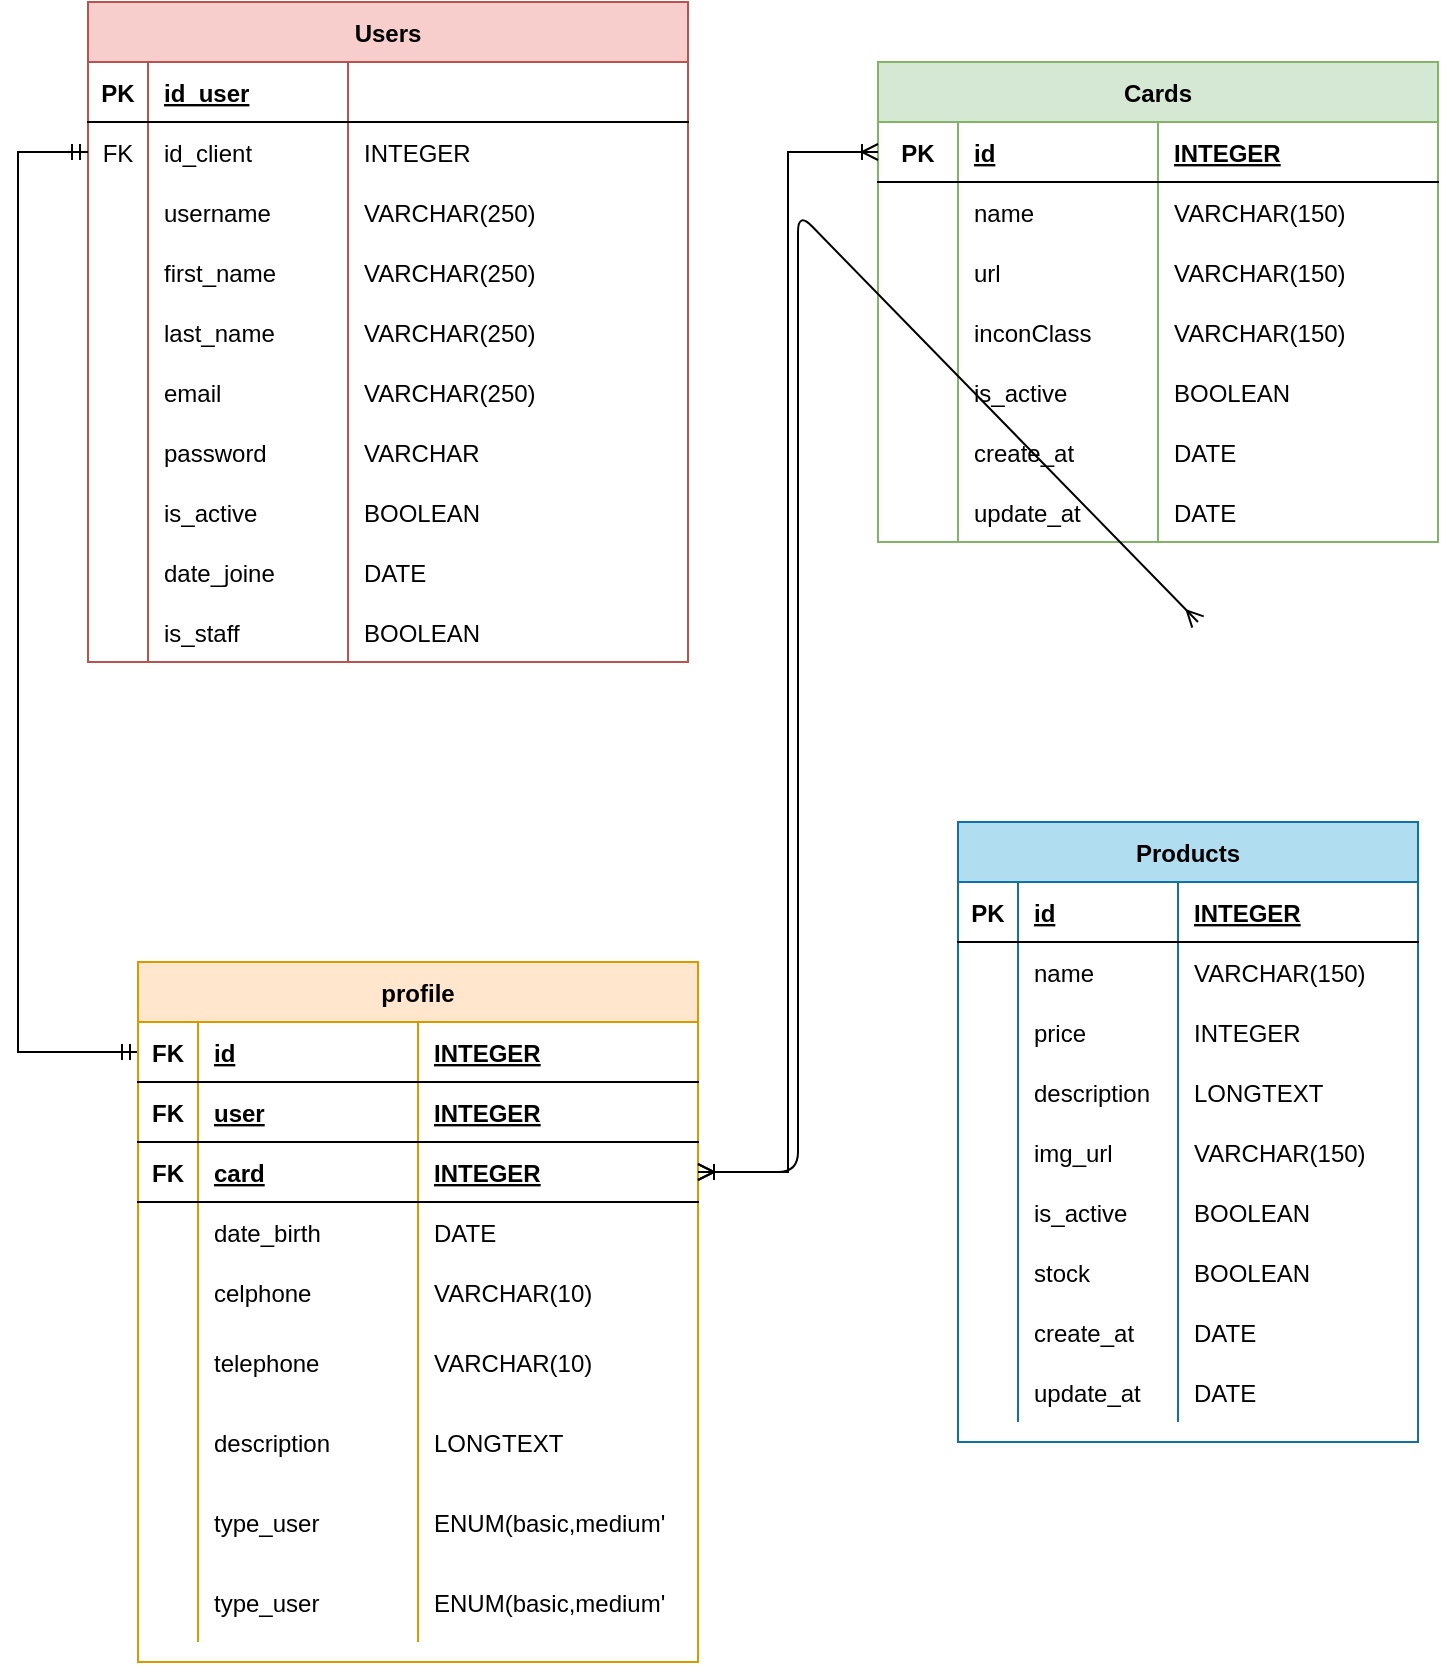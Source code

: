 <mxfile version="13.10.1" type="github">
  <diagram id="R2lEEEUBdFMjLlhIrx00" name="Page-1">
    <mxGraphModel dx="901" dy="584" grid="1" gridSize="10" guides="1" tooltips="1" connect="1" arrows="1" fold="1" page="1" pageScale="1" pageWidth="850" pageHeight="1100" math="0" shadow="0" extFonts="Permanent Marker^https://fonts.googleapis.com/css?family=Permanent+Marker">
      <root>
        <mxCell id="0" />
        <mxCell id="1" parent="0" />
        <mxCell id="mPvO8-B9MYTrUr54jOlE-1" value="Users" style="shape=table;startSize=30;container=1;collapsible=1;childLayout=tableLayout;fixedRows=1;rowLines=0;fontStyle=1;align=center;resizeLast=1;fillColor=#f8cecc;strokeColor=#b85450;" parent="1" vertex="1">
          <mxGeometry x="105" y="80" width="300" height="330" as="geometry" />
        </mxCell>
        <mxCell id="mPvO8-B9MYTrUr54jOlE-2" value="" style="shape=partialRectangle;collapsible=0;dropTarget=0;pointerEvents=0;fillColor=none;top=0;left=0;bottom=1;right=0;points=[[0,0.5],[1,0.5]];portConstraint=eastwest;" parent="mPvO8-B9MYTrUr54jOlE-1" vertex="1">
          <mxGeometry y="30" width="300" height="30" as="geometry" />
        </mxCell>
        <mxCell id="mPvO8-B9MYTrUr54jOlE-3" value="PK" style="shape=partialRectangle;connectable=0;fillColor=none;top=0;left=0;bottom=0;right=0;fontStyle=1;overflow=hidden;" parent="mPvO8-B9MYTrUr54jOlE-2" vertex="1">
          <mxGeometry width="30" height="30" as="geometry" />
        </mxCell>
        <mxCell id="mPvO8-B9MYTrUr54jOlE-4" value="id_user" style="shape=partialRectangle;connectable=0;fillColor=none;top=0;left=0;bottom=0;right=0;align=left;spacingLeft=6;fontStyle=5;overflow=hidden;" parent="mPvO8-B9MYTrUr54jOlE-2" vertex="1">
          <mxGeometry x="30" width="100" height="30" as="geometry" />
        </mxCell>
        <mxCell id="VQfbgfH-gFWHh1KLiUKn-1" style="shape=partialRectangle;connectable=0;fillColor=none;top=0;left=0;bottom=0;right=0;align=left;spacingLeft=6;fontStyle=5;overflow=hidden;" vertex="1" parent="mPvO8-B9MYTrUr54jOlE-2">
          <mxGeometry x="130" width="170" height="30" as="geometry" />
        </mxCell>
        <mxCell id="mPvO8-B9MYTrUr54jOlE-11" value="" style="shape=partialRectangle;collapsible=0;dropTarget=0;pointerEvents=0;fillColor=none;top=0;left=0;bottom=0;right=0;points=[[0,0.5],[1,0.5]];portConstraint=eastwest;" parent="mPvO8-B9MYTrUr54jOlE-1" vertex="1">
          <mxGeometry y="60" width="300" height="30" as="geometry" />
        </mxCell>
        <mxCell id="mPvO8-B9MYTrUr54jOlE-12" value="FK" style="shape=partialRectangle;connectable=0;fillColor=none;top=0;left=0;bottom=0;right=0;editable=1;overflow=hidden;" parent="mPvO8-B9MYTrUr54jOlE-11" vertex="1">
          <mxGeometry width="30" height="30" as="geometry" />
        </mxCell>
        <mxCell id="mPvO8-B9MYTrUr54jOlE-13" value="id_client" style="shape=partialRectangle;connectable=0;fillColor=none;top=0;left=0;bottom=0;right=0;align=left;spacingLeft=6;overflow=hidden;" parent="mPvO8-B9MYTrUr54jOlE-11" vertex="1">
          <mxGeometry x="30" width="100" height="30" as="geometry" />
        </mxCell>
        <mxCell id="VQfbgfH-gFWHh1KLiUKn-2" value="INTEGER" style="shape=partialRectangle;connectable=0;fillColor=none;top=0;left=0;bottom=0;right=0;align=left;spacingLeft=6;overflow=hidden;" vertex="1" parent="mPvO8-B9MYTrUr54jOlE-11">
          <mxGeometry x="130" width="170" height="30" as="geometry" />
        </mxCell>
        <mxCell id="mPvO8-B9MYTrUr54jOlE-5" value="" style="shape=partialRectangle;collapsible=0;dropTarget=0;pointerEvents=0;fillColor=none;top=0;left=0;bottom=0;right=0;points=[[0,0.5],[1,0.5]];portConstraint=eastwest;" parent="mPvO8-B9MYTrUr54jOlE-1" vertex="1">
          <mxGeometry y="90" width="300" height="30" as="geometry" />
        </mxCell>
        <mxCell id="mPvO8-B9MYTrUr54jOlE-6" value="" style="shape=partialRectangle;connectable=0;fillColor=none;top=0;left=0;bottom=0;right=0;editable=1;overflow=hidden;" parent="mPvO8-B9MYTrUr54jOlE-5" vertex="1">
          <mxGeometry width="30" height="30" as="geometry" />
        </mxCell>
        <mxCell id="mPvO8-B9MYTrUr54jOlE-7" value="username" style="shape=partialRectangle;connectable=0;fillColor=none;top=0;left=0;bottom=0;right=0;align=left;spacingLeft=6;overflow=hidden;" parent="mPvO8-B9MYTrUr54jOlE-5" vertex="1">
          <mxGeometry x="30" width="100" height="30" as="geometry" />
        </mxCell>
        <mxCell id="VQfbgfH-gFWHh1KLiUKn-3" value="VARCHAR(250)" style="shape=partialRectangle;connectable=0;fillColor=none;top=0;left=0;bottom=0;right=0;align=left;spacingLeft=6;overflow=hidden;" vertex="1" parent="mPvO8-B9MYTrUr54jOlE-5">
          <mxGeometry x="130" width="170" height="30" as="geometry" />
        </mxCell>
        <mxCell id="mPvO8-B9MYTrUr54jOlE-31" value="" style="shape=partialRectangle;collapsible=0;dropTarget=0;pointerEvents=0;fillColor=none;top=0;left=0;bottom=0;right=0;points=[[0,0.5],[1,0.5]];portConstraint=eastwest;" parent="mPvO8-B9MYTrUr54jOlE-1" vertex="1">
          <mxGeometry y="120" width="300" height="30" as="geometry" />
        </mxCell>
        <mxCell id="mPvO8-B9MYTrUr54jOlE-32" value="" style="shape=partialRectangle;connectable=0;fillColor=none;top=0;left=0;bottom=0;right=0;editable=1;overflow=hidden;" parent="mPvO8-B9MYTrUr54jOlE-31" vertex="1">
          <mxGeometry width="30" height="30" as="geometry" />
        </mxCell>
        <mxCell id="mPvO8-B9MYTrUr54jOlE-33" value="first_name" style="shape=partialRectangle;connectable=0;fillColor=none;top=0;left=0;bottom=0;right=0;align=left;spacingLeft=6;overflow=hidden;" parent="mPvO8-B9MYTrUr54jOlE-31" vertex="1">
          <mxGeometry x="30" width="100" height="30" as="geometry" />
        </mxCell>
        <mxCell id="VQfbgfH-gFWHh1KLiUKn-4" value="VARCHAR(250)" style="shape=partialRectangle;connectable=0;fillColor=none;top=0;left=0;bottom=0;right=0;align=left;spacingLeft=6;overflow=hidden;" vertex="1" parent="mPvO8-B9MYTrUr54jOlE-31">
          <mxGeometry x="130" width="170" height="30" as="geometry" />
        </mxCell>
        <mxCell id="mPvO8-B9MYTrUr54jOlE-34" value="" style="shape=partialRectangle;collapsible=0;dropTarget=0;pointerEvents=0;fillColor=none;top=0;left=0;bottom=0;right=0;points=[[0,0.5],[1,0.5]];portConstraint=eastwest;" parent="mPvO8-B9MYTrUr54jOlE-1" vertex="1">
          <mxGeometry y="150" width="300" height="30" as="geometry" />
        </mxCell>
        <mxCell id="mPvO8-B9MYTrUr54jOlE-35" value="" style="shape=partialRectangle;connectable=0;fillColor=none;top=0;left=0;bottom=0;right=0;editable=1;overflow=hidden;" parent="mPvO8-B9MYTrUr54jOlE-34" vertex="1">
          <mxGeometry width="30" height="30" as="geometry" />
        </mxCell>
        <mxCell id="mPvO8-B9MYTrUr54jOlE-36" value="last_name" style="shape=partialRectangle;connectable=0;fillColor=none;top=0;left=0;bottom=0;right=0;align=left;spacingLeft=6;overflow=hidden;" parent="mPvO8-B9MYTrUr54jOlE-34" vertex="1">
          <mxGeometry x="30" width="100" height="30" as="geometry" />
        </mxCell>
        <mxCell id="VQfbgfH-gFWHh1KLiUKn-5" value="VARCHAR(250)" style="shape=partialRectangle;connectable=0;fillColor=none;top=0;left=0;bottom=0;right=0;align=left;spacingLeft=6;overflow=hidden;" vertex="1" parent="mPvO8-B9MYTrUr54jOlE-34">
          <mxGeometry x="130" width="170" height="30" as="geometry" />
        </mxCell>
        <mxCell id="mPvO8-B9MYTrUr54jOlE-46" value="" style="shape=partialRectangle;collapsible=0;dropTarget=0;pointerEvents=0;fillColor=none;top=0;left=0;bottom=0;right=0;points=[[0,0.5],[1,0.5]];portConstraint=eastwest;" parent="mPvO8-B9MYTrUr54jOlE-1" vertex="1">
          <mxGeometry y="180" width="300" height="30" as="geometry" />
        </mxCell>
        <mxCell id="mPvO8-B9MYTrUr54jOlE-47" value="" style="shape=partialRectangle;connectable=0;fillColor=none;top=0;left=0;bottom=0;right=0;editable=1;overflow=hidden;" parent="mPvO8-B9MYTrUr54jOlE-46" vertex="1">
          <mxGeometry width="30" height="30" as="geometry" />
        </mxCell>
        <mxCell id="mPvO8-B9MYTrUr54jOlE-48" value="email" style="shape=partialRectangle;connectable=0;fillColor=none;top=0;left=0;bottom=0;right=0;align=left;spacingLeft=6;overflow=hidden;" parent="mPvO8-B9MYTrUr54jOlE-46" vertex="1">
          <mxGeometry x="30" width="100" height="30" as="geometry" />
        </mxCell>
        <mxCell id="VQfbgfH-gFWHh1KLiUKn-6" value="VARCHAR(250)" style="shape=partialRectangle;connectable=0;fillColor=none;top=0;left=0;bottom=0;right=0;align=left;spacingLeft=6;overflow=hidden;" vertex="1" parent="mPvO8-B9MYTrUr54jOlE-46">
          <mxGeometry x="130" width="170" height="30" as="geometry" />
        </mxCell>
        <mxCell id="mPvO8-B9MYTrUr54jOlE-8" value="" style="shape=partialRectangle;collapsible=0;dropTarget=0;pointerEvents=0;fillColor=none;top=0;left=0;bottom=0;right=0;points=[[0,0.5],[1,0.5]];portConstraint=eastwest;" parent="mPvO8-B9MYTrUr54jOlE-1" vertex="1">
          <mxGeometry y="210" width="300" height="30" as="geometry" />
        </mxCell>
        <mxCell id="mPvO8-B9MYTrUr54jOlE-9" value="" style="shape=partialRectangle;connectable=0;fillColor=none;top=0;left=0;bottom=0;right=0;editable=1;overflow=hidden;" parent="mPvO8-B9MYTrUr54jOlE-8" vertex="1">
          <mxGeometry width="30" height="30" as="geometry" />
        </mxCell>
        <mxCell id="mPvO8-B9MYTrUr54jOlE-10" value="password" style="shape=partialRectangle;connectable=0;fillColor=none;top=0;left=0;bottom=0;right=0;align=left;spacingLeft=6;overflow=hidden;" parent="mPvO8-B9MYTrUr54jOlE-8" vertex="1">
          <mxGeometry x="30" width="100" height="30" as="geometry" />
        </mxCell>
        <mxCell id="VQfbgfH-gFWHh1KLiUKn-7" value="VARCHAR" style="shape=partialRectangle;connectable=0;fillColor=none;top=0;left=0;bottom=0;right=0;align=left;spacingLeft=6;overflow=hidden;" vertex="1" parent="mPvO8-B9MYTrUr54jOlE-8">
          <mxGeometry x="130" width="170" height="30" as="geometry" />
        </mxCell>
        <mxCell id="mPvO8-B9MYTrUr54jOlE-52" value="" style="shape=partialRectangle;collapsible=0;dropTarget=0;pointerEvents=0;fillColor=none;top=0;left=0;bottom=0;right=0;points=[[0,0.5],[1,0.5]];portConstraint=eastwest;" parent="mPvO8-B9MYTrUr54jOlE-1" vertex="1">
          <mxGeometry y="240" width="300" height="30" as="geometry" />
        </mxCell>
        <mxCell id="mPvO8-B9MYTrUr54jOlE-53" value="" style="shape=partialRectangle;connectable=0;fillColor=none;top=0;left=0;bottom=0;right=0;editable=1;overflow=hidden;" parent="mPvO8-B9MYTrUr54jOlE-52" vertex="1">
          <mxGeometry width="30" height="30" as="geometry" />
        </mxCell>
        <mxCell id="mPvO8-B9MYTrUr54jOlE-54" value="is_active" style="shape=partialRectangle;connectable=0;fillColor=none;top=0;left=0;bottom=0;right=0;align=left;spacingLeft=6;overflow=hidden;" parent="mPvO8-B9MYTrUr54jOlE-52" vertex="1">
          <mxGeometry x="30" width="100" height="30" as="geometry" />
        </mxCell>
        <mxCell id="VQfbgfH-gFWHh1KLiUKn-8" value="BOOLEAN" style="shape=partialRectangle;connectable=0;fillColor=none;top=0;left=0;bottom=0;right=0;align=left;spacingLeft=6;overflow=hidden;" vertex="1" parent="mPvO8-B9MYTrUr54jOlE-52">
          <mxGeometry x="130" width="170" height="30" as="geometry" />
        </mxCell>
        <mxCell id="VQfbgfH-gFWHh1KLiUKn-76" style="shape=partialRectangle;collapsible=0;dropTarget=0;pointerEvents=0;fillColor=none;top=0;left=0;bottom=0;right=0;points=[[0,0.5],[1,0.5]];portConstraint=eastwest;" vertex="1" parent="mPvO8-B9MYTrUr54jOlE-1">
          <mxGeometry y="270" width="300" height="30" as="geometry" />
        </mxCell>
        <mxCell id="VQfbgfH-gFWHh1KLiUKn-77" style="shape=partialRectangle;connectable=0;fillColor=none;top=0;left=0;bottom=0;right=0;editable=1;overflow=hidden;" vertex="1" parent="VQfbgfH-gFWHh1KLiUKn-76">
          <mxGeometry width="30" height="30" as="geometry" />
        </mxCell>
        <mxCell id="VQfbgfH-gFWHh1KLiUKn-78" value="date_joine" style="shape=partialRectangle;connectable=0;fillColor=none;top=0;left=0;bottom=0;right=0;align=left;spacingLeft=6;overflow=hidden;" vertex="1" parent="VQfbgfH-gFWHh1KLiUKn-76">
          <mxGeometry x="30" width="100" height="30" as="geometry" />
        </mxCell>
        <mxCell id="VQfbgfH-gFWHh1KLiUKn-79" value="DATE" style="shape=partialRectangle;connectable=0;fillColor=none;top=0;left=0;bottom=0;right=0;align=left;spacingLeft=6;overflow=hidden;" vertex="1" parent="VQfbgfH-gFWHh1KLiUKn-76">
          <mxGeometry x="130" width="170" height="30" as="geometry" />
        </mxCell>
        <mxCell id="VQfbgfH-gFWHh1KLiUKn-72" style="shape=partialRectangle;collapsible=0;dropTarget=0;pointerEvents=0;fillColor=none;top=0;left=0;bottom=0;right=0;points=[[0,0.5],[1,0.5]];portConstraint=eastwest;" vertex="1" parent="mPvO8-B9MYTrUr54jOlE-1">
          <mxGeometry y="300" width="300" height="30" as="geometry" />
        </mxCell>
        <mxCell id="VQfbgfH-gFWHh1KLiUKn-73" style="shape=partialRectangle;connectable=0;fillColor=none;top=0;left=0;bottom=0;right=0;editable=1;overflow=hidden;" vertex="1" parent="VQfbgfH-gFWHh1KLiUKn-72">
          <mxGeometry width="30" height="30" as="geometry" />
        </mxCell>
        <mxCell id="VQfbgfH-gFWHh1KLiUKn-74" value="is_staff" style="shape=partialRectangle;connectable=0;fillColor=none;top=0;left=0;bottom=0;right=0;align=left;spacingLeft=6;overflow=hidden;" vertex="1" parent="VQfbgfH-gFWHh1KLiUKn-72">
          <mxGeometry x="30" width="100" height="30" as="geometry" />
        </mxCell>
        <mxCell id="VQfbgfH-gFWHh1KLiUKn-75" value="BOOLEAN" style="shape=partialRectangle;connectable=0;fillColor=none;top=0;left=0;bottom=0;right=0;align=left;spacingLeft=6;overflow=hidden;" vertex="1" parent="VQfbgfH-gFWHh1KLiUKn-72">
          <mxGeometry x="130" width="170" height="30" as="geometry" />
        </mxCell>
        <mxCell id="mPvO8-B9MYTrUr54jOlE-57" style="edgeStyle=orthogonalEdgeStyle;rounded=0;orthogonalLoop=1;jettySize=auto;html=1;exitX=0;exitY=0.5;exitDx=0;exitDy=0;entryX=0;entryY=0.5;entryDx=0;entryDy=0;startArrow=ERmandOne;startFill=0;endArrow=ERmandOne;endFill=0;" parent="1" source="mPvO8-B9MYTrUr54jOlE-11" target="mPvO8-B9MYTrUr54jOlE-28" edge="1">
          <mxGeometry relative="1" as="geometry">
            <Array as="points">
              <mxPoint x="70" y="155" />
              <mxPoint x="70" y="605" />
            </Array>
          </mxGeometry>
        </mxCell>
        <mxCell id="mPvO8-B9MYTrUr54jOlE-27" value="profile" style="shape=table;startSize=30;container=1;collapsible=1;childLayout=tableLayout;fixedRows=1;rowLines=0;fontStyle=1;align=center;resizeLast=1;fillColor=#ffe6cc;strokeColor=#d79b00;" parent="1" vertex="1">
          <mxGeometry x="130" y="560" width="280" height="350" as="geometry" />
        </mxCell>
        <mxCell id="mPvO8-B9MYTrUr54jOlE-28" value="" style="shape=partialRectangle;collapsible=0;dropTarget=0;pointerEvents=0;fillColor=none;top=0;left=0;bottom=1;right=0;points=[[0,0.5],[1,0.5]];portConstraint=eastwest;" parent="mPvO8-B9MYTrUr54jOlE-27" vertex="1">
          <mxGeometry y="30" width="280" height="30" as="geometry" />
        </mxCell>
        <mxCell id="mPvO8-B9MYTrUr54jOlE-29" value="FK" style="shape=partialRectangle;connectable=0;fillColor=none;top=0;left=0;bottom=0;right=0;fontStyle=1;overflow=hidden;" parent="mPvO8-B9MYTrUr54jOlE-28" vertex="1">
          <mxGeometry width="30" height="30" as="geometry" />
        </mxCell>
        <mxCell id="mPvO8-B9MYTrUr54jOlE-30" value="id" style="shape=partialRectangle;connectable=0;fillColor=none;top=0;left=0;bottom=0;right=0;align=left;spacingLeft=6;fontStyle=5;overflow=hidden;" parent="mPvO8-B9MYTrUr54jOlE-28" vertex="1">
          <mxGeometry x="30" width="110" height="30" as="geometry" />
        </mxCell>
        <mxCell id="VQfbgfH-gFWHh1KLiUKn-15" value="INTEGER" style="shape=partialRectangle;connectable=0;fillColor=none;top=0;left=0;bottom=0;right=0;align=left;spacingLeft=6;fontStyle=5;overflow=hidden;" vertex="1" parent="mPvO8-B9MYTrUr54jOlE-28">
          <mxGeometry x="140" width="140" height="30" as="geometry" />
        </mxCell>
        <mxCell id="VQfbgfH-gFWHh1KLiUKn-23" value="" style="shape=partialRectangle;collapsible=0;dropTarget=0;pointerEvents=0;fillColor=none;top=0;left=0;bottom=1;right=0;points=[[0,0.5],[1,0.5]];portConstraint=eastwest;" vertex="1" parent="mPvO8-B9MYTrUr54jOlE-27">
          <mxGeometry y="60" width="280" height="30" as="geometry" />
        </mxCell>
        <mxCell id="VQfbgfH-gFWHh1KLiUKn-24" value="FK" style="shape=partialRectangle;connectable=0;fillColor=none;top=0;left=0;bottom=0;right=0;fontStyle=1;overflow=hidden;" vertex="1" parent="VQfbgfH-gFWHh1KLiUKn-23">
          <mxGeometry width="30" height="30" as="geometry" />
        </mxCell>
        <mxCell id="VQfbgfH-gFWHh1KLiUKn-25" value="user" style="shape=partialRectangle;connectable=0;fillColor=none;top=0;left=0;bottom=0;right=0;align=left;spacingLeft=6;fontStyle=5;overflow=hidden;" vertex="1" parent="VQfbgfH-gFWHh1KLiUKn-23">
          <mxGeometry x="30" width="110" height="30" as="geometry" />
        </mxCell>
        <mxCell id="VQfbgfH-gFWHh1KLiUKn-26" value="INTEGER" style="shape=partialRectangle;connectable=0;fillColor=none;top=0;left=0;bottom=0;right=0;align=left;spacingLeft=6;fontStyle=5;overflow=hidden;" vertex="1" parent="VQfbgfH-gFWHh1KLiUKn-23">
          <mxGeometry x="140" width="140" height="30" as="geometry" />
        </mxCell>
        <mxCell id="VQfbgfH-gFWHh1KLiUKn-19" value="" style="shape=partialRectangle;collapsible=0;dropTarget=0;pointerEvents=0;fillColor=none;top=0;left=0;bottom=1;right=0;points=[[0,0.5],[1,0.5]];portConstraint=eastwest;" vertex="1" parent="mPvO8-B9MYTrUr54jOlE-27">
          <mxGeometry y="90" width="280" height="30" as="geometry" />
        </mxCell>
        <mxCell id="VQfbgfH-gFWHh1KLiUKn-20" value="FK" style="shape=partialRectangle;connectable=0;fillColor=none;top=0;left=0;bottom=0;right=0;fontStyle=1;overflow=hidden;" vertex="1" parent="VQfbgfH-gFWHh1KLiUKn-19">
          <mxGeometry width="30" height="30" as="geometry" />
        </mxCell>
        <mxCell id="VQfbgfH-gFWHh1KLiUKn-21" value="card" style="shape=partialRectangle;connectable=0;fillColor=none;top=0;left=0;bottom=0;right=0;align=left;spacingLeft=6;fontStyle=5;overflow=hidden;" vertex="1" parent="VQfbgfH-gFWHh1KLiUKn-19">
          <mxGeometry x="30" width="110" height="30" as="geometry" />
        </mxCell>
        <mxCell id="VQfbgfH-gFWHh1KLiUKn-22" value="INTEGER" style="shape=partialRectangle;connectable=0;fillColor=none;top=0;left=0;bottom=0;right=0;align=left;spacingLeft=6;fontStyle=5;overflow=hidden;" vertex="1" parent="VQfbgfH-gFWHh1KLiUKn-19">
          <mxGeometry x="140" width="140" height="30" as="geometry" />
        </mxCell>
        <mxCell id="mPvO8-B9MYTrUr54jOlE-37" value="" style="shape=partialRectangle;collapsible=0;dropTarget=0;pointerEvents=0;fillColor=none;top=0;left=0;bottom=0;right=0;points=[[0,0.5],[1,0.5]];portConstraint=eastwest;" parent="mPvO8-B9MYTrUr54jOlE-27" vertex="1">
          <mxGeometry y="120" width="280" height="30" as="geometry" />
        </mxCell>
        <mxCell id="mPvO8-B9MYTrUr54jOlE-38" value="" style="shape=partialRectangle;connectable=0;fillColor=none;top=0;left=0;bottom=0;right=0;editable=1;overflow=hidden;" parent="mPvO8-B9MYTrUr54jOlE-37" vertex="1">
          <mxGeometry width="30" height="30" as="geometry" />
        </mxCell>
        <mxCell id="mPvO8-B9MYTrUr54jOlE-39" value="date_birth" style="shape=partialRectangle;connectable=0;fillColor=none;top=0;left=0;bottom=0;right=0;align=left;spacingLeft=6;overflow=hidden;" parent="mPvO8-B9MYTrUr54jOlE-37" vertex="1">
          <mxGeometry x="30" width="110" height="30" as="geometry" />
        </mxCell>
        <mxCell id="VQfbgfH-gFWHh1KLiUKn-16" value="DATE" style="shape=partialRectangle;connectable=0;fillColor=none;top=0;left=0;bottom=0;right=0;align=left;spacingLeft=6;overflow=hidden;" vertex="1" parent="mPvO8-B9MYTrUr54jOlE-37">
          <mxGeometry x="140" width="140" height="30" as="geometry" />
        </mxCell>
        <mxCell id="mPvO8-B9MYTrUr54jOlE-40" value="" style="shape=partialRectangle;collapsible=0;dropTarget=0;pointerEvents=0;fillColor=none;top=0;left=0;bottom=0;right=0;points=[[0,0.5],[1,0.5]];portConstraint=eastwest;" parent="mPvO8-B9MYTrUr54jOlE-27" vertex="1">
          <mxGeometry y="150" width="280" height="30" as="geometry" />
        </mxCell>
        <mxCell id="mPvO8-B9MYTrUr54jOlE-41" value="" style="shape=partialRectangle;connectable=0;fillColor=none;top=0;left=0;bottom=0;right=0;editable=1;overflow=hidden;" parent="mPvO8-B9MYTrUr54jOlE-40" vertex="1">
          <mxGeometry width="30" height="30" as="geometry" />
        </mxCell>
        <mxCell id="mPvO8-B9MYTrUr54jOlE-42" value="celphone" style="shape=partialRectangle;connectable=0;fillColor=none;top=0;left=0;bottom=0;right=0;align=left;spacingLeft=6;overflow=hidden;" parent="mPvO8-B9MYTrUr54jOlE-40" vertex="1">
          <mxGeometry x="30" width="110" height="30" as="geometry" />
        </mxCell>
        <mxCell id="VQfbgfH-gFWHh1KLiUKn-17" value="VARCHAR(10)" style="shape=partialRectangle;connectable=0;fillColor=none;top=0;left=0;bottom=0;right=0;align=left;spacingLeft=6;overflow=hidden;" vertex="1" parent="mPvO8-B9MYTrUr54jOlE-40">
          <mxGeometry x="140" width="140" height="30" as="geometry" />
        </mxCell>
        <mxCell id="mPvO8-B9MYTrUr54jOlE-43" value="" style="shape=partialRectangle;collapsible=0;dropTarget=0;pointerEvents=0;fillColor=none;top=0;left=0;bottom=0;right=0;points=[[0,0.5],[1,0.5]];portConstraint=eastwest;" parent="mPvO8-B9MYTrUr54jOlE-27" vertex="1">
          <mxGeometry y="180" width="280" height="40" as="geometry" />
        </mxCell>
        <mxCell id="mPvO8-B9MYTrUr54jOlE-44" value="" style="shape=partialRectangle;connectable=0;fillColor=none;top=0;left=0;bottom=0;right=0;editable=1;overflow=hidden;" parent="mPvO8-B9MYTrUr54jOlE-43" vertex="1">
          <mxGeometry width="30" height="40" as="geometry" />
        </mxCell>
        <mxCell id="mPvO8-B9MYTrUr54jOlE-45" value="telephone" style="shape=partialRectangle;connectable=0;fillColor=none;top=0;left=0;bottom=0;right=0;align=left;spacingLeft=6;overflow=hidden;" parent="mPvO8-B9MYTrUr54jOlE-43" vertex="1">
          <mxGeometry x="30" width="110" height="40" as="geometry" />
        </mxCell>
        <mxCell id="VQfbgfH-gFWHh1KLiUKn-18" value="VARCHAR(10)" style="shape=partialRectangle;connectable=0;fillColor=none;top=0;left=0;bottom=0;right=0;align=left;spacingLeft=6;overflow=hidden;" vertex="1" parent="mPvO8-B9MYTrUr54jOlE-43">
          <mxGeometry x="140" width="140" height="40" as="geometry" />
        </mxCell>
        <mxCell id="VQfbgfH-gFWHh1KLiUKn-95" value="" style="shape=partialRectangle;collapsible=0;dropTarget=0;pointerEvents=0;fillColor=none;top=0;left=0;bottom=0;right=0;points=[[0,0.5],[1,0.5]];portConstraint=eastwest;" vertex="1" parent="mPvO8-B9MYTrUr54jOlE-27">
          <mxGeometry y="220" width="280" height="40" as="geometry" />
        </mxCell>
        <mxCell id="VQfbgfH-gFWHh1KLiUKn-96" value="" style="shape=partialRectangle;connectable=0;fillColor=none;top=0;left=0;bottom=0;right=0;editable=1;overflow=hidden;" vertex="1" parent="VQfbgfH-gFWHh1KLiUKn-95">
          <mxGeometry width="30" height="40" as="geometry" />
        </mxCell>
        <mxCell id="VQfbgfH-gFWHh1KLiUKn-97" value="description" style="shape=partialRectangle;connectable=0;fillColor=none;top=0;left=0;bottom=0;right=0;align=left;spacingLeft=6;overflow=hidden;" vertex="1" parent="VQfbgfH-gFWHh1KLiUKn-95">
          <mxGeometry x="30" width="110" height="40" as="geometry" />
        </mxCell>
        <mxCell id="VQfbgfH-gFWHh1KLiUKn-98" value="LONGTEXT" style="shape=partialRectangle;connectable=0;fillColor=none;top=0;left=0;bottom=0;right=0;align=left;spacingLeft=6;overflow=hidden;" vertex="1" parent="VQfbgfH-gFWHh1KLiUKn-95">
          <mxGeometry x="140" width="140" height="40" as="geometry" />
        </mxCell>
        <mxCell id="VQfbgfH-gFWHh1KLiUKn-99" value="" style="shape=partialRectangle;collapsible=0;dropTarget=0;pointerEvents=0;fillColor=none;top=0;left=0;bottom=0;right=0;points=[[0,0.5],[1,0.5]];portConstraint=eastwest;" vertex="1" parent="mPvO8-B9MYTrUr54jOlE-27">
          <mxGeometry y="260" width="280" height="40" as="geometry" />
        </mxCell>
        <mxCell id="VQfbgfH-gFWHh1KLiUKn-100" value="" style="shape=partialRectangle;connectable=0;fillColor=none;top=0;left=0;bottom=0;right=0;editable=1;overflow=hidden;" vertex="1" parent="VQfbgfH-gFWHh1KLiUKn-99">
          <mxGeometry width="30" height="40" as="geometry" />
        </mxCell>
        <mxCell id="VQfbgfH-gFWHh1KLiUKn-101" value="type_user" style="shape=partialRectangle;connectable=0;fillColor=none;top=0;left=0;bottom=0;right=0;align=left;spacingLeft=6;overflow=hidden;" vertex="1" parent="VQfbgfH-gFWHh1KLiUKn-99">
          <mxGeometry x="30" width="110" height="40" as="geometry" />
        </mxCell>
        <mxCell id="VQfbgfH-gFWHh1KLiUKn-102" value="ENUM(basic,medium&#39;" style="shape=partialRectangle;connectable=0;fillColor=none;top=0;left=0;bottom=0;right=0;align=left;spacingLeft=6;overflow=hidden;" vertex="1" parent="VQfbgfH-gFWHh1KLiUKn-99">
          <mxGeometry x="140" width="140" height="40" as="geometry" />
        </mxCell>
        <mxCell id="VQfbgfH-gFWHh1KLiUKn-103" value="" style="shape=partialRectangle;collapsible=0;dropTarget=0;pointerEvents=0;fillColor=none;top=0;left=0;bottom=0;right=0;points=[[0,0.5],[1,0.5]];portConstraint=eastwest;" vertex="1" parent="mPvO8-B9MYTrUr54jOlE-27">
          <mxGeometry y="300" width="280" height="40" as="geometry" />
        </mxCell>
        <mxCell id="VQfbgfH-gFWHh1KLiUKn-104" value="" style="shape=partialRectangle;connectable=0;fillColor=none;top=0;left=0;bottom=0;right=0;editable=1;overflow=hidden;" vertex="1" parent="VQfbgfH-gFWHh1KLiUKn-103">
          <mxGeometry width="30" height="40" as="geometry" />
        </mxCell>
        <mxCell id="VQfbgfH-gFWHh1KLiUKn-105" value="type_user" style="shape=partialRectangle;connectable=0;fillColor=none;top=0;left=0;bottom=0;right=0;align=left;spacingLeft=6;overflow=hidden;" vertex="1" parent="VQfbgfH-gFWHh1KLiUKn-103">
          <mxGeometry x="30" width="110" height="40" as="geometry" />
        </mxCell>
        <mxCell id="VQfbgfH-gFWHh1KLiUKn-106" value="ENUM(basic,medium&#39;" style="shape=partialRectangle;connectable=0;fillColor=none;top=0;left=0;bottom=0;right=0;align=left;spacingLeft=6;overflow=hidden;" vertex="1" parent="VQfbgfH-gFWHh1KLiUKn-103">
          <mxGeometry x="140" width="140" height="40" as="geometry" />
        </mxCell>
        <mxCell id="mPvO8-B9MYTrUr54jOlE-73" value="Cards" style="shape=table;startSize=30;container=1;collapsible=1;childLayout=tableLayout;fixedRows=1;rowLines=0;fontStyle=1;align=center;resizeLast=1;fillColor=#d5e8d4;strokeColor=#82b366;" parent="1" vertex="1">
          <mxGeometry x="500" y="110" width="280" height="240" as="geometry" />
        </mxCell>
        <mxCell id="mPvO8-B9MYTrUr54jOlE-74" value="" style="shape=partialRectangle;collapsible=0;dropTarget=0;pointerEvents=0;fillColor=none;top=0;left=0;bottom=1;right=0;points=[[0,0.5],[1,0.5]];portConstraint=eastwest;" parent="mPvO8-B9MYTrUr54jOlE-73" vertex="1">
          <mxGeometry y="30" width="280" height="30" as="geometry" />
        </mxCell>
        <mxCell id="mPvO8-B9MYTrUr54jOlE-75" value="PK" style="shape=partialRectangle;connectable=0;fillColor=none;top=0;left=0;bottom=0;right=0;fontStyle=1;overflow=hidden;" parent="mPvO8-B9MYTrUr54jOlE-74" vertex="1">
          <mxGeometry width="40" height="30" as="geometry" />
        </mxCell>
        <mxCell id="mPvO8-B9MYTrUr54jOlE-76" value="id" style="shape=partialRectangle;connectable=0;fillColor=none;top=0;left=0;bottom=0;right=0;align=left;spacingLeft=6;fontStyle=5;overflow=hidden;" parent="mPvO8-B9MYTrUr54jOlE-74" vertex="1">
          <mxGeometry x="40" width="100" height="30" as="geometry" />
        </mxCell>
        <mxCell id="VQfbgfH-gFWHh1KLiUKn-10" value="INTEGER" style="shape=partialRectangle;connectable=0;fillColor=none;top=0;left=0;bottom=0;right=0;align=left;spacingLeft=6;fontStyle=5;overflow=hidden;" vertex="1" parent="mPvO8-B9MYTrUr54jOlE-74">
          <mxGeometry x="140" width="140" height="30" as="geometry" />
        </mxCell>
        <mxCell id="mPvO8-B9MYTrUr54jOlE-77" value="" style="shape=partialRectangle;collapsible=0;dropTarget=0;pointerEvents=0;fillColor=none;top=0;left=0;bottom=0;right=0;points=[[0,0.5],[1,0.5]];portConstraint=eastwest;" parent="mPvO8-B9MYTrUr54jOlE-73" vertex="1">
          <mxGeometry y="60" width="280" height="30" as="geometry" />
        </mxCell>
        <mxCell id="mPvO8-B9MYTrUr54jOlE-78" value="" style="shape=partialRectangle;connectable=0;fillColor=none;top=0;left=0;bottom=0;right=0;editable=1;overflow=hidden;" parent="mPvO8-B9MYTrUr54jOlE-77" vertex="1">
          <mxGeometry width="40" height="30" as="geometry" />
        </mxCell>
        <mxCell id="mPvO8-B9MYTrUr54jOlE-79" value="name" style="shape=partialRectangle;connectable=0;fillColor=none;top=0;left=0;bottom=0;right=0;align=left;spacingLeft=6;overflow=hidden;" parent="mPvO8-B9MYTrUr54jOlE-77" vertex="1">
          <mxGeometry x="40" width="100" height="30" as="geometry" />
        </mxCell>
        <mxCell id="VQfbgfH-gFWHh1KLiUKn-12" value="VARCHAR(150)" style="shape=partialRectangle;connectable=0;fillColor=none;top=0;left=0;bottom=0;right=0;align=left;spacingLeft=6;overflow=hidden;" vertex="1" parent="mPvO8-B9MYTrUr54jOlE-77">
          <mxGeometry x="140" width="140" height="30" as="geometry" />
        </mxCell>
        <mxCell id="mPvO8-B9MYTrUr54jOlE-80" value="" style="shape=partialRectangle;collapsible=0;dropTarget=0;pointerEvents=0;fillColor=none;top=0;left=0;bottom=0;right=0;points=[[0,0.5],[1,0.5]];portConstraint=eastwest;" parent="mPvO8-B9MYTrUr54jOlE-73" vertex="1">
          <mxGeometry y="90" width="280" height="30" as="geometry" />
        </mxCell>
        <mxCell id="mPvO8-B9MYTrUr54jOlE-81" value="" style="shape=partialRectangle;connectable=0;fillColor=none;top=0;left=0;bottom=0;right=0;editable=1;overflow=hidden;" parent="mPvO8-B9MYTrUr54jOlE-80" vertex="1">
          <mxGeometry width="40" height="30" as="geometry" />
        </mxCell>
        <mxCell id="mPvO8-B9MYTrUr54jOlE-82" value="url" style="shape=partialRectangle;connectable=0;fillColor=none;top=0;left=0;bottom=0;right=0;align=left;spacingLeft=6;overflow=hidden;" parent="mPvO8-B9MYTrUr54jOlE-80" vertex="1">
          <mxGeometry x="40" width="100" height="30" as="geometry" />
        </mxCell>
        <mxCell id="VQfbgfH-gFWHh1KLiUKn-13" value="VARCHAR(150)" style="shape=partialRectangle;connectable=0;fillColor=none;top=0;left=0;bottom=0;right=0;align=left;spacingLeft=6;overflow=hidden;" vertex="1" parent="mPvO8-B9MYTrUr54jOlE-80">
          <mxGeometry x="140" width="140" height="30" as="geometry" />
        </mxCell>
        <mxCell id="VQfbgfH-gFWHh1KLiUKn-80" value="" style="shape=partialRectangle;collapsible=0;dropTarget=0;pointerEvents=0;fillColor=none;top=0;left=0;bottom=0;right=0;points=[[0,0.5],[1,0.5]];portConstraint=eastwest;" vertex="1" parent="mPvO8-B9MYTrUr54jOlE-73">
          <mxGeometry y="120" width="280" height="30" as="geometry" />
        </mxCell>
        <mxCell id="VQfbgfH-gFWHh1KLiUKn-81" value="" style="shape=partialRectangle;connectable=0;fillColor=none;top=0;left=0;bottom=0;right=0;editable=1;overflow=hidden;" vertex="1" parent="VQfbgfH-gFWHh1KLiUKn-80">
          <mxGeometry width="40" height="30" as="geometry" />
        </mxCell>
        <mxCell id="VQfbgfH-gFWHh1KLiUKn-82" value="inconClass" style="shape=partialRectangle;connectable=0;fillColor=none;top=0;left=0;bottom=0;right=0;align=left;spacingLeft=6;overflow=hidden;" vertex="1" parent="VQfbgfH-gFWHh1KLiUKn-80">
          <mxGeometry x="40" width="100" height="30" as="geometry" />
        </mxCell>
        <mxCell id="VQfbgfH-gFWHh1KLiUKn-83" value="VARCHAR(150)" style="shape=partialRectangle;connectable=0;fillColor=none;top=0;left=0;bottom=0;right=0;align=left;spacingLeft=6;overflow=hidden;" vertex="1" parent="VQfbgfH-gFWHh1KLiUKn-80">
          <mxGeometry x="140" width="140" height="30" as="geometry" />
        </mxCell>
        <mxCell id="mPvO8-B9MYTrUr54jOlE-86" value="" style="shape=partialRectangle;collapsible=0;dropTarget=0;pointerEvents=0;fillColor=none;top=0;left=0;bottom=0;right=0;points=[[0,0.5],[1,0.5]];portConstraint=eastwest;" parent="mPvO8-B9MYTrUr54jOlE-73" vertex="1">
          <mxGeometry y="150" width="280" height="30" as="geometry" />
        </mxCell>
        <mxCell id="mPvO8-B9MYTrUr54jOlE-87" value="" style="shape=partialRectangle;connectable=0;fillColor=none;top=0;left=0;bottom=0;right=0;editable=1;overflow=hidden;" parent="mPvO8-B9MYTrUr54jOlE-86" vertex="1">
          <mxGeometry width="40" height="30" as="geometry" />
        </mxCell>
        <mxCell id="mPvO8-B9MYTrUr54jOlE-88" value="is_active" style="shape=partialRectangle;connectable=0;fillColor=none;top=0;left=0;bottom=0;right=0;align=left;spacingLeft=6;overflow=hidden;" parent="mPvO8-B9MYTrUr54jOlE-86" vertex="1">
          <mxGeometry x="40" width="100" height="30" as="geometry" />
        </mxCell>
        <mxCell id="VQfbgfH-gFWHh1KLiUKn-14" value="BOOLEAN" style="shape=partialRectangle;connectable=0;fillColor=none;top=0;left=0;bottom=0;right=0;align=left;spacingLeft=6;overflow=hidden;" vertex="1" parent="mPvO8-B9MYTrUr54jOlE-86">
          <mxGeometry x="140" width="140" height="30" as="geometry" />
        </mxCell>
        <mxCell id="VQfbgfH-gFWHh1KLiUKn-87" value="" style="shape=partialRectangle;collapsible=0;dropTarget=0;pointerEvents=0;fillColor=none;top=0;left=0;bottom=0;right=0;points=[[0,0.5],[1,0.5]];portConstraint=eastwest;" vertex="1" parent="mPvO8-B9MYTrUr54jOlE-73">
          <mxGeometry y="180" width="280" height="30" as="geometry" />
        </mxCell>
        <mxCell id="VQfbgfH-gFWHh1KLiUKn-88" value="" style="shape=partialRectangle;connectable=0;fillColor=none;top=0;left=0;bottom=0;right=0;editable=1;overflow=hidden;" vertex="1" parent="VQfbgfH-gFWHh1KLiUKn-87">
          <mxGeometry width="40" height="30" as="geometry" />
        </mxCell>
        <mxCell id="VQfbgfH-gFWHh1KLiUKn-89" value="create_at" style="shape=partialRectangle;connectable=0;fillColor=none;top=0;left=0;bottom=0;right=0;align=left;spacingLeft=6;overflow=hidden;" vertex="1" parent="VQfbgfH-gFWHh1KLiUKn-87">
          <mxGeometry x="40" width="100" height="30" as="geometry" />
        </mxCell>
        <mxCell id="VQfbgfH-gFWHh1KLiUKn-90" value="DATE" style="shape=partialRectangle;connectable=0;fillColor=none;top=0;left=0;bottom=0;right=0;align=left;spacingLeft=6;overflow=hidden;" vertex="1" parent="VQfbgfH-gFWHh1KLiUKn-87">
          <mxGeometry x="140" width="140" height="30" as="geometry" />
        </mxCell>
        <mxCell id="VQfbgfH-gFWHh1KLiUKn-91" value="" style="shape=partialRectangle;collapsible=0;dropTarget=0;pointerEvents=0;fillColor=none;top=0;left=0;bottom=0;right=0;points=[[0,0.5],[1,0.5]];portConstraint=eastwest;" vertex="1" parent="mPvO8-B9MYTrUr54jOlE-73">
          <mxGeometry y="210" width="280" height="30" as="geometry" />
        </mxCell>
        <mxCell id="VQfbgfH-gFWHh1KLiUKn-92" value="" style="shape=partialRectangle;connectable=0;fillColor=none;top=0;left=0;bottom=0;right=0;editable=1;overflow=hidden;" vertex="1" parent="VQfbgfH-gFWHh1KLiUKn-91">
          <mxGeometry width="40" height="30" as="geometry" />
        </mxCell>
        <mxCell id="VQfbgfH-gFWHh1KLiUKn-93" value="update_at" style="shape=partialRectangle;connectable=0;fillColor=none;top=0;left=0;bottom=0;right=0;align=left;spacingLeft=6;overflow=hidden;" vertex="1" parent="VQfbgfH-gFWHh1KLiUKn-91">
          <mxGeometry x="40" width="100" height="30" as="geometry" />
        </mxCell>
        <mxCell id="VQfbgfH-gFWHh1KLiUKn-94" value="DATE" style="shape=partialRectangle;connectable=0;fillColor=none;top=0;left=0;bottom=0;right=0;align=left;spacingLeft=6;overflow=hidden;" vertex="1" parent="VQfbgfH-gFWHh1KLiUKn-91">
          <mxGeometry x="140" width="140" height="30" as="geometry" />
        </mxCell>
        <mxCell id="B1yW9KOhX-wKKkdFHsqv-1" value="" style="shape=partialRectangle;collapsible=0;dropTarget=0;pointerEvents=0;fillColor=none;top=0;left=0;bottom=0;right=0;points=[[0,0.5],[1,0.5]];portConstraint=eastwest;" parent="1" vertex="1">
          <mxGeometry x="245" y="350" width="180" height="30" as="geometry" />
        </mxCell>
        <mxCell id="B1yW9KOhX-wKKkdFHsqv-2" value="" style="shape=partialRectangle;connectable=0;fillColor=none;top=0;left=0;bottom=0;right=0;editable=1;overflow=hidden;" parent="B1yW9KOhX-wKKkdFHsqv-1" vertex="1">
          <mxGeometry width="30" height="30" as="geometry" />
        </mxCell>
        <mxCell id="B1yW9KOhX-wKKkdFHsqv-51" value="" style="endArrow=ERmany;html=1;entryX=0;entryY=0.5;entryDx=0;entryDy=0;startArrow=ERoneToMany;startFill=0;endFill=0;exitX=1;exitY=0.5;exitDx=0;exitDy=0;" parent="1" target="mPvO8-B9MYTrUr54jOlE-83" edge="1" source="VQfbgfH-gFWHh1KLiUKn-19">
          <mxGeometry width="50" height="50" relative="1" as="geometry">
            <mxPoint x="400" y="510" as="sourcePoint" />
            <mxPoint x="660" y="390" as="targetPoint" />
            <Array as="points">
              <mxPoint x="460" y="665" />
              <mxPoint x="460" y="410" />
              <mxPoint x="460" y="185" />
            </Array>
          </mxGeometry>
        </mxCell>
        <mxCell id="VQfbgfH-gFWHh1KLiUKn-84" style="edgeStyle=orthogonalEdgeStyle;rounded=0;orthogonalLoop=1;jettySize=auto;html=1;exitX=1;exitY=0.5;exitDx=0;exitDy=0;entryX=0;entryY=0.5;entryDx=0;entryDy=0;endArrow=ERoneToMany;endFill=0;startArrow=ERoneToMany;startFill=0;" edge="1" parent="1" source="VQfbgfH-gFWHh1KLiUKn-19" target="mPvO8-B9MYTrUr54jOlE-74">
          <mxGeometry relative="1" as="geometry" />
        </mxCell>
        <mxCell id="VQfbgfH-gFWHh1KLiUKn-108" value="Products" style="shape=table;startSize=30;container=1;collapsible=1;childLayout=tableLayout;fixedRows=1;rowLines=0;fontStyle=1;align=center;resizeLast=1;fillColor=#b1ddf0;strokeColor=#10739e;" vertex="1" parent="1">
          <mxGeometry x="540" y="490" width="230" height="310" as="geometry" />
        </mxCell>
        <mxCell id="VQfbgfH-gFWHh1KLiUKn-109" value="" style="shape=partialRectangle;collapsible=0;dropTarget=0;pointerEvents=0;fillColor=none;top=0;left=0;bottom=1;right=0;points=[[0,0.5],[1,0.5]];portConstraint=eastwest;" vertex="1" parent="VQfbgfH-gFWHh1KLiUKn-108">
          <mxGeometry y="30" width="230" height="30" as="geometry" />
        </mxCell>
        <mxCell id="VQfbgfH-gFWHh1KLiUKn-110" value="PK" style="shape=partialRectangle;connectable=0;fillColor=none;top=0;left=0;bottom=0;right=0;fontStyle=1;overflow=hidden;" vertex="1" parent="VQfbgfH-gFWHh1KLiUKn-109">
          <mxGeometry width="30" height="30" as="geometry" />
        </mxCell>
        <mxCell id="VQfbgfH-gFWHh1KLiUKn-111" value="id" style="shape=partialRectangle;connectable=0;fillColor=none;top=0;left=0;bottom=0;right=0;align=left;spacingLeft=6;fontStyle=5;overflow=hidden;" vertex="1" parent="VQfbgfH-gFWHh1KLiUKn-109">
          <mxGeometry x="30" width="80" height="30" as="geometry" />
        </mxCell>
        <mxCell id="VQfbgfH-gFWHh1KLiUKn-121" value="INTEGER" style="shape=partialRectangle;connectable=0;fillColor=none;top=0;left=0;bottom=0;right=0;align=left;spacingLeft=6;fontStyle=5;overflow=hidden;" vertex="1" parent="VQfbgfH-gFWHh1KLiUKn-109">
          <mxGeometry x="110" width="120" height="30" as="geometry" />
        </mxCell>
        <mxCell id="VQfbgfH-gFWHh1KLiUKn-112" value="" style="shape=partialRectangle;collapsible=0;dropTarget=0;pointerEvents=0;fillColor=none;top=0;left=0;bottom=0;right=0;points=[[0,0.5],[1,0.5]];portConstraint=eastwest;" vertex="1" parent="VQfbgfH-gFWHh1KLiUKn-108">
          <mxGeometry y="60" width="230" height="30" as="geometry" />
        </mxCell>
        <mxCell id="VQfbgfH-gFWHh1KLiUKn-113" value="" style="shape=partialRectangle;connectable=0;fillColor=none;top=0;left=0;bottom=0;right=0;editable=1;overflow=hidden;" vertex="1" parent="VQfbgfH-gFWHh1KLiUKn-112">
          <mxGeometry width="30" height="30" as="geometry" />
        </mxCell>
        <mxCell id="VQfbgfH-gFWHh1KLiUKn-114" value="name" style="shape=partialRectangle;connectable=0;fillColor=none;top=0;left=0;bottom=0;right=0;align=left;spacingLeft=6;overflow=hidden;" vertex="1" parent="VQfbgfH-gFWHh1KLiUKn-112">
          <mxGeometry x="30" width="80" height="30" as="geometry" />
        </mxCell>
        <mxCell id="VQfbgfH-gFWHh1KLiUKn-122" value="VARCHAR(150)" style="shape=partialRectangle;connectable=0;fillColor=none;top=0;left=0;bottom=0;right=0;align=left;spacingLeft=6;overflow=hidden;" vertex="1" parent="VQfbgfH-gFWHh1KLiUKn-112">
          <mxGeometry x="110" width="120" height="30" as="geometry" />
        </mxCell>
        <mxCell id="VQfbgfH-gFWHh1KLiUKn-115" value="" style="shape=partialRectangle;collapsible=0;dropTarget=0;pointerEvents=0;fillColor=none;top=0;left=0;bottom=0;right=0;points=[[0,0.5],[1,0.5]];portConstraint=eastwest;" vertex="1" parent="VQfbgfH-gFWHh1KLiUKn-108">
          <mxGeometry y="90" width="230" height="30" as="geometry" />
        </mxCell>
        <mxCell id="VQfbgfH-gFWHh1KLiUKn-116" value="" style="shape=partialRectangle;connectable=0;fillColor=none;top=0;left=0;bottom=0;right=0;editable=1;overflow=hidden;" vertex="1" parent="VQfbgfH-gFWHh1KLiUKn-115">
          <mxGeometry width="30" height="30" as="geometry" />
        </mxCell>
        <mxCell id="VQfbgfH-gFWHh1KLiUKn-117" value="price" style="shape=partialRectangle;connectable=0;fillColor=none;top=0;left=0;bottom=0;right=0;align=left;spacingLeft=6;overflow=hidden;" vertex="1" parent="VQfbgfH-gFWHh1KLiUKn-115">
          <mxGeometry x="30" width="80" height="30" as="geometry" />
        </mxCell>
        <mxCell id="VQfbgfH-gFWHh1KLiUKn-123" value="INTEGER" style="shape=partialRectangle;connectable=0;fillColor=none;top=0;left=0;bottom=0;right=0;align=left;spacingLeft=6;overflow=hidden;" vertex="1" parent="VQfbgfH-gFWHh1KLiUKn-115">
          <mxGeometry x="110" width="120" height="30" as="geometry" />
        </mxCell>
        <mxCell id="VQfbgfH-gFWHh1KLiUKn-118" value="" style="shape=partialRectangle;collapsible=0;dropTarget=0;pointerEvents=0;fillColor=none;top=0;left=0;bottom=0;right=0;points=[[0,0.5],[1,0.5]];portConstraint=eastwest;" vertex="1" parent="VQfbgfH-gFWHh1KLiUKn-108">
          <mxGeometry y="120" width="230" height="30" as="geometry" />
        </mxCell>
        <mxCell id="VQfbgfH-gFWHh1KLiUKn-119" value="" style="shape=partialRectangle;connectable=0;fillColor=none;top=0;left=0;bottom=0;right=0;editable=1;overflow=hidden;" vertex="1" parent="VQfbgfH-gFWHh1KLiUKn-118">
          <mxGeometry width="30" height="30" as="geometry" />
        </mxCell>
        <mxCell id="VQfbgfH-gFWHh1KLiUKn-120" value="description" style="shape=partialRectangle;connectable=0;fillColor=none;top=0;left=0;bottom=0;right=0;align=left;spacingLeft=6;overflow=hidden;" vertex="1" parent="VQfbgfH-gFWHh1KLiUKn-118">
          <mxGeometry x="30" width="80" height="30" as="geometry" />
        </mxCell>
        <mxCell id="VQfbgfH-gFWHh1KLiUKn-124" value="LONGTEXT" style="shape=partialRectangle;connectable=0;fillColor=none;top=0;left=0;bottom=0;right=0;align=left;spacingLeft=6;overflow=hidden;" vertex="1" parent="VQfbgfH-gFWHh1KLiUKn-118">
          <mxGeometry x="110" width="120" height="30" as="geometry" />
        </mxCell>
        <mxCell id="VQfbgfH-gFWHh1KLiUKn-125" value="" style="shape=partialRectangle;collapsible=0;dropTarget=0;pointerEvents=0;fillColor=none;top=0;left=0;bottom=0;right=0;points=[[0,0.5],[1,0.5]];portConstraint=eastwest;" vertex="1" parent="VQfbgfH-gFWHh1KLiUKn-108">
          <mxGeometry y="150" width="230" height="30" as="geometry" />
        </mxCell>
        <mxCell id="VQfbgfH-gFWHh1KLiUKn-126" value="" style="shape=partialRectangle;connectable=0;fillColor=none;top=0;left=0;bottom=0;right=0;editable=1;overflow=hidden;" vertex="1" parent="VQfbgfH-gFWHh1KLiUKn-125">
          <mxGeometry width="30" height="30" as="geometry" />
        </mxCell>
        <mxCell id="VQfbgfH-gFWHh1KLiUKn-127" value="img_url" style="shape=partialRectangle;connectable=0;fillColor=none;top=0;left=0;bottom=0;right=0;align=left;spacingLeft=6;overflow=hidden;" vertex="1" parent="VQfbgfH-gFWHh1KLiUKn-125">
          <mxGeometry x="30" width="80" height="30" as="geometry" />
        </mxCell>
        <mxCell id="VQfbgfH-gFWHh1KLiUKn-128" value="VARCHAR(150)" style="shape=partialRectangle;connectable=0;fillColor=none;top=0;left=0;bottom=0;right=0;align=left;spacingLeft=6;overflow=hidden;" vertex="1" parent="VQfbgfH-gFWHh1KLiUKn-125">
          <mxGeometry x="110" width="120" height="30" as="geometry" />
        </mxCell>
        <mxCell id="VQfbgfH-gFWHh1KLiUKn-129" value="" style="shape=partialRectangle;collapsible=0;dropTarget=0;pointerEvents=0;fillColor=none;top=0;left=0;bottom=0;right=0;points=[[0,0.5],[1,0.5]];portConstraint=eastwest;" vertex="1" parent="VQfbgfH-gFWHh1KLiUKn-108">
          <mxGeometry y="180" width="230" height="30" as="geometry" />
        </mxCell>
        <mxCell id="VQfbgfH-gFWHh1KLiUKn-130" value="" style="shape=partialRectangle;connectable=0;fillColor=none;top=0;left=0;bottom=0;right=0;editable=1;overflow=hidden;" vertex="1" parent="VQfbgfH-gFWHh1KLiUKn-129">
          <mxGeometry width="30" height="30" as="geometry" />
        </mxCell>
        <mxCell id="VQfbgfH-gFWHh1KLiUKn-131" value="is_active" style="shape=partialRectangle;connectable=0;fillColor=none;top=0;left=0;bottom=0;right=0;align=left;spacingLeft=6;overflow=hidden;" vertex="1" parent="VQfbgfH-gFWHh1KLiUKn-129">
          <mxGeometry x="30" width="80" height="30" as="geometry" />
        </mxCell>
        <mxCell id="VQfbgfH-gFWHh1KLiUKn-132" value="BOOLEAN" style="shape=partialRectangle;connectable=0;fillColor=none;top=0;left=0;bottom=0;right=0;align=left;spacingLeft=6;overflow=hidden;" vertex="1" parent="VQfbgfH-gFWHh1KLiUKn-129">
          <mxGeometry x="110" width="120" height="30" as="geometry" />
        </mxCell>
        <mxCell id="VQfbgfH-gFWHh1KLiUKn-133" value="" style="shape=partialRectangle;collapsible=0;dropTarget=0;pointerEvents=0;fillColor=none;top=0;left=0;bottom=0;right=0;points=[[0,0.5],[1,0.5]];portConstraint=eastwest;" vertex="1" parent="VQfbgfH-gFWHh1KLiUKn-108">
          <mxGeometry y="210" width="230" height="30" as="geometry" />
        </mxCell>
        <mxCell id="VQfbgfH-gFWHh1KLiUKn-134" value="" style="shape=partialRectangle;connectable=0;fillColor=none;top=0;left=0;bottom=0;right=0;editable=1;overflow=hidden;" vertex="1" parent="VQfbgfH-gFWHh1KLiUKn-133">
          <mxGeometry width="30" height="30" as="geometry" />
        </mxCell>
        <mxCell id="VQfbgfH-gFWHh1KLiUKn-135" value="stock" style="shape=partialRectangle;connectable=0;fillColor=none;top=0;left=0;bottom=0;right=0;align=left;spacingLeft=6;overflow=hidden;" vertex="1" parent="VQfbgfH-gFWHh1KLiUKn-133">
          <mxGeometry x="30" width="80" height="30" as="geometry" />
        </mxCell>
        <mxCell id="VQfbgfH-gFWHh1KLiUKn-136" value="BOOLEAN" style="shape=partialRectangle;connectable=0;fillColor=none;top=0;left=0;bottom=0;right=0;align=left;spacingLeft=6;overflow=hidden;" vertex="1" parent="VQfbgfH-gFWHh1KLiUKn-133">
          <mxGeometry x="110" width="120" height="30" as="geometry" />
        </mxCell>
        <mxCell id="VQfbgfH-gFWHh1KLiUKn-137" value="" style="shape=partialRectangle;collapsible=0;dropTarget=0;pointerEvents=0;fillColor=none;top=0;left=0;bottom=0;right=0;points=[[0,0.5],[1,0.5]];portConstraint=eastwest;" vertex="1" parent="VQfbgfH-gFWHh1KLiUKn-108">
          <mxGeometry y="240" width="230" height="30" as="geometry" />
        </mxCell>
        <mxCell id="VQfbgfH-gFWHh1KLiUKn-138" value="" style="shape=partialRectangle;connectable=0;fillColor=none;top=0;left=0;bottom=0;right=0;editable=1;overflow=hidden;" vertex="1" parent="VQfbgfH-gFWHh1KLiUKn-137">
          <mxGeometry width="30" height="30" as="geometry" />
        </mxCell>
        <mxCell id="VQfbgfH-gFWHh1KLiUKn-139" value="create_at" style="shape=partialRectangle;connectable=0;fillColor=none;top=0;left=0;bottom=0;right=0;align=left;spacingLeft=6;overflow=hidden;" vertex="1" parent="VQfbgfH-gFWHh1KLiUKn-137">
          <mxGeometry x="30" width="80" height="30" as="geometry" />
        </mxCell>
        <mxCell id="VQfbgfH-gFWHh1KLiUKn-140" value="DATE" style="shape=partialRectangle;connectable=0;fillColor=none;top=0;left=0;bottom=0;right=0;align=left;spacingLeft=6;overflow=hidden;" vertex="1" parent="VQfbgfH-gFWHh1KLiUKn-137">
          <mxGeometry x="110" width="120" height="30" as="geometry" />
        </mxCell>
        <mxCell id="VQfbgfH-gFWHh1KLiUKn-141" value="" style="shape=partialRectangle;collapsible=0;dropTarget=0;pointerEvents=0;fillColor=none;top=0;left=0;bottom=0;right=0;points=[[0,0.5],[1,0.5]];portConstraint=eastwest;" vertex="1" parent="VQfbgfH-gFWHh1KLiUKn-108">
          <mxGeometry y="270" width="230" height="30" as="geometry" />
        </mxCell>
        <mxCell id="VQfbgfH-gFWHh1KLiUKn-142" value="" style="shape=partialRectangle;connectable=0;fillColor=none;top=0;left=0;bottom=0;right=0;editable=1;overflow=hidden;" vertex="1" parent="VQfbgfH-gFWHh1KLiUKn-141">
          <mxGeometry width="30" height="30" as="geometry" />
        </mxCell>
        <mxCell id="VQfbgfH-gFWHh1KLiUKn-143" value="update_at" style="shape=partialRectangle;connectable=0;fillColor=none;top=0;left=0;bottom=0;right=0;align=left;spacingLeft=6;overflow=hidden;" vertex="1" parent="VQfbgfH-gFWHh1KLiUKn-141">
          <mxGeometry x="30" width="80" height="30" as="geometry" />
        </mxCell>
        <mxCell id="VQfbgfH-gFWHh1KLiUKn-144" value="DATE" style="shape=partialRectangle;connectable=0;fillColor=none;top=0;left=0;bottom=0;right=0;align=left;spacingLeft=6;overflow=hidden;" vertex="1" parent="VQfbgfH-gFWHh1KLiUKn-141">
          <mxGeometry x="110" width="120" height="30" as="geometry" />
        </mxCell>
      </root>
    </mxGraphModel>
  </diagram>
</mxfile>

